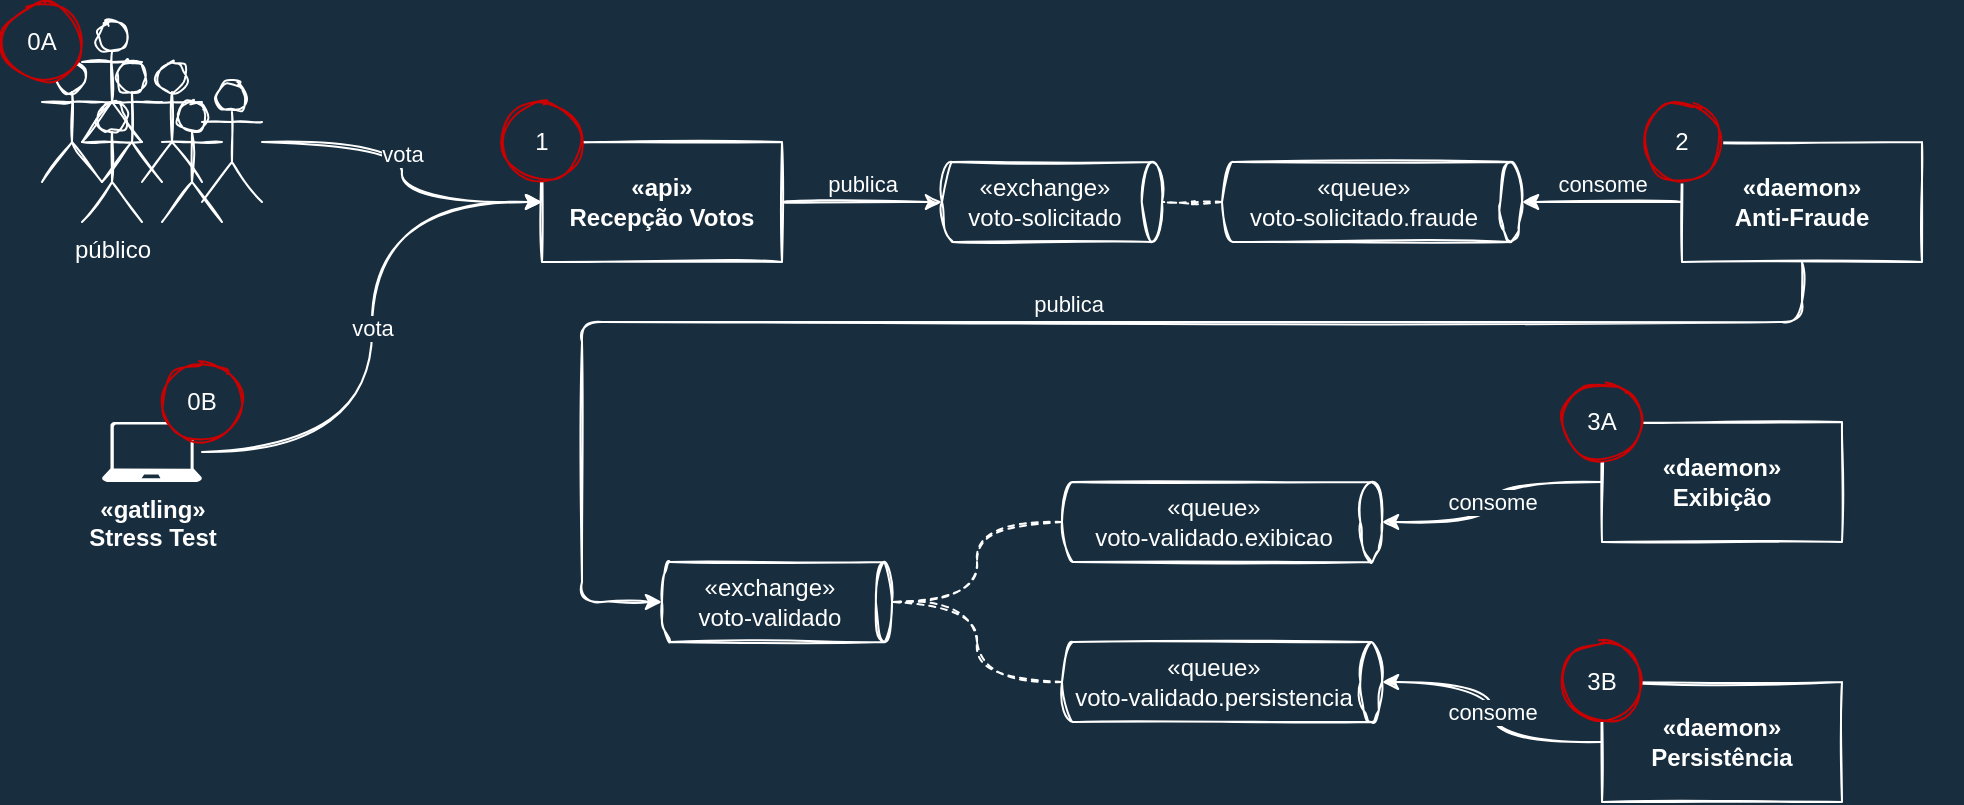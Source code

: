 <mxfile version="16.0.2" type="device"><diagram id="kZrXPYAukfN42naSWzP2" name="Page-1"><mxGraphModel dx="1154" dy="502" grid="1" gridSize="10" guides="1" tooltips="1" connect="1" arrows="1" fold="1" page="1" pageScale="1" pageWidth="1920" pageHeight="1200" background="#182E3E" math="0" shadow="0"><root><mxCell id="0"/><mxCell id="1" parent="0"/><mxCell id="z624cUgxmJaZNFVHrnX3-5" value="publica" style="edgeStyle=orthogonalEdgeStyle;curved=1;rounded=1;sketch=1;orthogonalLoop=1;jettySize=auto;html=1;fontColor=#FFFFFF;strokeColor=#FFFFFF;entryX=0.5;entryY=1;entryDx=0;entryDy=0;entryPerimeter=0;labelBackgroundColor=#182E3E;verticalAlign=bottom;" parent="1" source="z624cUgxmJaZNFVHrnX3-1" target="z624cUgxmJaZNFVHrnX3-2" edge="1"><mxGeometry relative="1" as="geometry"><mxPoint x="820" y="260.0" as="targetPoint"/></mxGeometry></mxCell><mxCell id="z624cUgxmJaZNFVHrnX3-1" value="&lt;div&gt;«api»&lt;/div&gt;Recepção Votos" style="rounded=0;whiteSpace=wrap;html=1;sketch=1;fontColor=#FFFFFF;strokeColor=#FFFFFF;fillColor=#182E3E;fontStyle=1" parent="1" vertex="1"><mxGeometry x="710" y="230" width="120" height="60" as="geometry"/></mxCell><mxCell id="z624cUgxmJaZNFVHrnX3-2" value="&lt;div&gt;«exchange»&lt;/div&gt;voto-solicitado" style="shape=cylinder3;whiteSpace=wrap;html=1;boundedLbl=1;backgroundOutline=1;size=5.069;rounded=0;sketch=1;fontColor=#FFFFFF;strokeColor=#FFFFFF;fillColor=#182E3E;direction=south;" parent="1" vertex="1"><mxGeometry x="910" y="240" width="110" height="40" as="geometry"/></mxCell><mxCell id="z624cUgxmJaZNFVHrnX3-7" style="edgeStyle=orthogonalEdgeStyle;curved=1;rounded=1;sketch=1;orthogonalLoop=1;jettySize=auto;html=1;entryX=0.5;entryY=0;entryDx=0;entryDy=0;entryPerimeter=0;fontColor=#FFFFFF;strokeColor=#FFFFFF;endArrow=none;endFill=0;dashed=1;" parent="1" source="z624cUgxmJaZNFVHrnX3-6" target="z624cUgxmJaZNFVHrnX3-2" edge="1"><mxGeometry relative="1" as="geometry"/></mxCell><mxCell id="z624cUgxmJaZNFVHrnX3-6" value="&lt;div&gt;«queue»&lt;/div&gt;voto-solicitado.fraude" style="shape=cylinder3;whiteSpace=wrap;html=1;boundedLbl=1;backgroundOutline=1;size=5.414;rounded=0;sketch=1;fontColor=#FFFFFF;strokeColor=#FFFFFF;fillColor=#182E3E;direction=south;" parent="1" vertex="1"><mxGeometry x="1050" y="240" width="150" height="40" as="geometry"/></mxCell><mxCell id="z624cUgxmJaZNFVHrnX3-8" value="&lt;div&gt;«exchange»&lt;/div&gt;voto-validado" style="shape=cylinder3;whiteSpace=wrap;html=1;boundedLbl=1;backgroundOutline=1;size=4.034;rounded=0;sketch=1;fontColor=#FFFFFF;strokeColor=#FFFFFF;fillColor=#182E3E;direction=south;" parent="1" vertex="1"><mxGeometry x="770" y="440" width="115" height="40" as="geometry"/></mxCell><mxCell id="z624cUgxmJaZNFVHrnX3-11" style="edgeStyle=orthogonalEdgeStyle;curved=1;rounded=1;sketch=1;orthogonalLoop=1;jettySize=auto;html=1;entryX=0.5;entryY=0;entryDx=0;entryDy=0;entryPerimeter=0;labelBackgroundColor=#182E3E;fontColor=#FFFFFF;strokeColor=#FFFFFF;endArrow=none;endFill=0;dashed=1;" parent="1" source="z624cUgxmJaZNFVHrnX3-9" target="z624cUgxmJaZNFVHrnX3-8" edge="1"><mxGeometry relative="1" as="geometry"/></mxCell><mxCell id="z624cUgxmJaZNFVHrnX3-9" value="&lt;div&gt;«queue»&lt;/div&gt;voto-validado.exibicao" style="shape=cylinder3;whiteSpace=wrap;html=1;boundedLbl=1;backgroundOutline=1;size=5.414;rounded=0;sketch=1;fontColor=#FFFFFF;strokeColor=#FFFFFF;fillColor=#182E3E;direction=south;" parent="1" vertex="1"><mxGeometry x="970" y="400" width="160" height="40" as="geometry"/></mxCell><mxCell id="z624cUgxmJaZNFVHrnX3-12" style="edgeStyle=orthogonalEdgeStyle;curved=1;rounded=1;sketch=1;orthogonalLoop=1;jettySize=auto;html=1;entryX=0.5;entryY=0;entryDx=0;entryDy=0;entryPerimeter=0;labelBackgroundColor=#182E3E;fontColor=#FFFFFF;strokeColor=#FFFFFF;endArrow=none;endFill=0;dashed=1;" parent="1" source="z624cUgxmJaZNFVHrnX3-10" target="z624cUgxmJaZNFVHrnX3-8" edge="1"><mxGeometry relative="1" as="geometry"/></mxCell><mxCell id="z624cUgxmJaZNFVHrnX3-10" value="&lt;div&gt;«queue»&lt;/div&gt;voto-validado.persistencia" style="shape=cylinder3;whiteSpace=wrap;html=1;boundedLbl=1;backgroundOutline=1;size=5.414;rounded=0;sketch=1;fontColor=#FFFFFF;strokeColor=#FFFFFF;fillColor=#182E3E;direction=south;" parent="1" vertex="1"><mxGeometry x="970" y="480" width="160" height="40" as="geometry"/></mxCell><mxCell id="z624cUgxmJaZNFVHrnX3-14" value="consome" style="edgeStyle=orthogonalEdgeStyle;curved=1;rounded=1;sketch=1;orthogonalLoop=1;jettySize=auto;html=1;entryX=0.5;entryY=0;entryDx=0;entryDy=0;entryPerimeter=0;labelBackgroundColor=#182E3E;fontColor=#FFFFFF;strokeColor=#FFFFFF;verticalAlign=bottom;" parent="1" source="z624cUgxmJaZNFVHrnX3-13" target="z624cUgxmJaZNFVHrnX3-6" edge="1"><mxGeometry relative="1" as="geometry"/></mxCell><mxCell id="z624cUgxmJaZNFVHrnX3-15" value="publica" style="edgeStyle=orthogonalEdgeStyle;rounded=1;sketch=1;orthogonalLoop=1;jettySize=auto;html=1;labelBackgroundColor=#182E3E;fontColor=#FFFFFF;strokeColor=#FFFFFF;exitX=0.5;exitY=1;exitDx=0;exitDy=0;entryX=0.5;entryY=1;entryDx=0;entryDy=0;entryPerimeter=0;verticalAlign=bottom;" parent="1" source="z624cUgxmJaZNFVHrnX3-13" target="z624cUgxmJaZNFVHrnX3-8" edge="1"><mxGeometry x="-0.032" relative="1" as="geometry"><mxPoint x="770" y="430" as="targetPoint"/><Array as="points"><mxPoint x="1340" y="320"/><mxPoint x="730" y="320"/><mxPoint x="730" y="460"/></Array><mxPoint as="offset"/></mxGeometry></mxCell><mxCell id="z624cUgxmJaZNFVHrnX3-13" value="&lt;div&gt;«daemon»&lt;/div&gt;Anti-Fraude" style="rounded=0;whiteSpace=wrap;html=1;sketch=1;fontColor=#FFFFFF;strokeColor=#FFFFFF;fillColor=#182E3E;fontStyle=1" parent="1" vertex="1"><mxGeometry x="1280" y="230" width="120" height="60" as="geometry"/></mxCell><mxCell id="z624cUgxmJaZNFVHrnX3-18" value="consome" style="edgeStyle=orthogonalEdgeStyle;curved=1;rounded=1;sketch=1;orthogonalLoop=1;jettySize=auto;html=1;entryX=0.5;entryY=0;entryDx=0;entryDy=0;entryPerimeter=0;labelBackgroundColor=#182E3E;fontColor=#FFFFFF;strokeColor=#FFFFFF;" parent="1" source="z624cUgxmJaZNFVHrnX3-16" target="z624cUgxmJaZNFVHrnX3-9" edge="1"><mxGeometry relative="1" as="geometry"/></mxCell><mxCell id="z624cUgxmJaZNFVHrnX3-16" value="&lt;div&gt;«daemon»&lt;/div&gt;Exibição" style="rounded=0;whiteSpace=wrap;html=1;sketch=1;fontColor=#FFFFFF;strokeColor=#FFFFFF;fillColor=#182E3E;fontStyle=1" parent="1" vertex="1"><mxGeometry x="1240" y="370" width="120" height="60" as="geometry"/></mxCell><mxCell id="z624cUgxmJaZNFVHrnX3-19" value="consome" style="edgeStyle=orthogonalEdgeStyle;curved=1;rounded=1;sketch=1;orthogonalLoop=1;jettySize=auto;html=1;labelBackgroundColor=#182E3E;fontColor=#FFFFFF;strokeColor=#FFFFFF;" parent="1" source="z624cUgxmJaZNFVHrnX3-17" target="z624cUgxmJaZNFVHrnX3-10" edge="1"><mxGeometry relative="1" as="geometry"/></mxCell><mxCell id="z624cUgxmJaZNFVHrnX3-17" value="&lt;div&gt;«daemon»&lt;/div&gt;Persistência" style="rounded=0;whiteSpace=wrap;html=1;sketch=1;fontColor=#FFFFFF;strokeColor=#FFFFFF;fillColor=#182E3E;fontStyle=1" parent="1" vertex="1"><mxGeometry x="1240" y="500" width="120" height="60" as="geometry"/></mxCell><mxCell id="z624cUgxmJaZNFVHrnX3-27" value="vota" style="edgeStyle=orthogonalEdgeStyle;rounded=1;sketch=1;orthogonalLoop=1;jettySize=auto;html=1;entryX=0;entryY=0.5;entryDx=0;entryDy=0;labelBackgroundColor=#182E3E;fontColor=#FFFFFF;endArrow=classic;endFill=1;strokeColor=#FFFFFF;verticalAlign=bottom;curved=1;" parent="1" source="z624cUgxmJaZNFVHrnX3-26" target="z624cUgxmJaZNFVHrnX3-1" edge="1"><mxGeometry relative="1" as="geometry"/></mxCell><mxCell id="z624cUgxmJaZNFVHrnX3-28" value="1" style="ellipse;whiteSpace=wrap;html=1;aspect=fixed;rounded=0;sketch=1;fontColor=#FFFFFF;strokeColor=#CC0000;fillColor=#182E3E;labelBackgroundColor=#182E3E;fillStyle=solid;" parent="1" vertex="1"><mxGeometry x="690" y="210" width="40" height="40" as="geometry"/></mxCell><mxCell id="z624cUgxmJaZNFVHrnX3-32" value="2" style="ellipse;whiteSpace=wrap;html=1;aspect=fixed;rounded=0;sketch=1;fontColor=#FFFFFF;strokeColor=#CC0000;fillColor=#182E3E;labelBackgroundColor=#182E3E;fillStyle=solid;" parent="1" vertex="1"><mxGeometry x="1260" y="210" width="40" height="40" as="geometry"/></mxCell><mxCell id="z624cUgxmJaZNFVHrnX3-33" value="3A" style="ellipse;whiteSpace=wrap;html=1;aspect=fixed;rounded=0;sketch=1;fontColor=#FFFFFF;strokeColor=#CC0000;fillColor=#182E3E;labelBackgroundColor=#182E3E;fillStyle=solid;" parent="1" vertex="1"><mxGeometry x="1220" y="350" width="40" height="40" as="geometry"/></mxCell><mxCell id="z624cUgxmJaZNFVHrnX3-34" value="3B" style="ellipse;whiteSpace=wrap;html=1;aspect=fixed;rounded=0;sketch=1;fontColor=#FFFFFF;strokeColor=#CC0000;fillColor=#182E3E;labelBackgroundColor=#182E3E;fillStyle=solid;" parent="1" vertex="1"><mxGeometry x="1220" y="480" width="40" height="40" as="geometry"/></mxCell><mxCell id="ayR4CSJCsg8O3JeAoq4n-4" value="vota" style="edgeStyle=orthogonalEdgeStyle;curved=1;rounded=0;orthogonalLoop=1;jettySize=auto;html=1;entryX=0;entryY=0.5;entryDx=0;entryDy=0;strokeColor=#FFFFFF;sketch=1;labelBackgroundColor=#182E3E;fontColor=#FFFFFF;" parent="1" source="ayR4CSJCsg8O3JeAoq4n-2" target="z624cUgxmJaZNFVHrnX3-1" edge="1"><mxGeometry relative="1" as="geometry"/></mxCell><mxCell id="ayR4CSJCsg8O3JeAoq4n-2" value="&lt;div&gt;«gatling»&lt;/div&gt;&lt;div&gt;&lt;/div&gt;Stress Test" style="sketch=0;aspect=fixed;pointerEvents=1;shadow=0;dashed=0;html=1;strokeColor=none;labelPosition=center;verticalLabelPosition=bottom;verticalAlign=top;align=center;fillColor=#FFFFFF;shape=mxgraph.azure.laptop;fillStyle=auto;fontColor=#FFFFFF;fontStyle=1" parent="1" vertex="1"><mxGeometry x="490" y="370" width="50" height="30" as="geometry"/></mxCell><mxCell id="ayR4CSJCsg8O3JeAoq4n-3" value="" style="group" parent="1" vertex="1" connectable="0"><mxGeometry x="460" y="170" width="110" height="100" as="geometry"/></mxCell><mxCell id="z624cUgxmJaZNFVHrnX3-20" value="público" style="shape=umlActor;verticalLabelPosition=bottom;verticalAlign=top;html=1;outlineConnect=0;rounded=0;sketch=1;fontColor=#FFFFFF;strokeColor=#FFFFFF;fillColor=#182E3E;" parent="ayR4CSJCsg8O3JeAoq4n-3" vertex="1"><mxGeometry x="20" y="40" width="30" height="60" as="geometry"/></mxCell><mxCell id="z624cUgxmJaZNFVHrnX3-21" value="" style="shape=umlActor;verticalLabelPosition=bottom;verticalAlign=top;html=1;outlineConnect=0;rounded=0;sketch=1;fontColor=#FFFFFF;strokeColor=#FFFFFF;fillColor=#182E3E;" parent="ayR4CSJCsg8O3JeAoq4n-3" vertex="1"><mxGeometry x="50" y="20" width="30" height="60" as="geometry"/></mxCell><mxCell id="z624cUgxmJaZNFVHrnX3-22" value="" style="shape=umlActor;verticalLabelPosition=bottom;verticalAlign=top;html=1;outlineConnect=0;rounded=0;sketch=1;fontColor=#FFFFFF;strokeColor=#FFFFFF;fillColor=#182E3E;" parent="ayR4CSJCsg8O3JeAoq4n-3" vertex="1"><mxGeometry x="60" y="40" width="30" height="60" as="geometry"/></mxCell><mxCell id="z624cUgxmJaZNFVHrnX3-23" value="" style="shape=umlActor;verticalLabelPosition=bottom;verticalAlign=top;html=1;outlineConnect=0;rounded=0;sketch=1;fontColor=#FFFFFF;strokeColor=#FFFFFF;fillColor=#182E3E;" parent="ayR4CSJCsg8O3JeAoq4n-3" vertex="1"><mxGeometry y="20" width="30" height="60" as="geometry"/></mxCell><mxCell id="z624cUgxmJaZNFVHrnX3-24" value="" style="shape=umlActor;verticalLabelPosition=bottom;verticalAlign=top;html=1;outlineConnect=0;rounded=0;sketch=1;fontColor=#FFFFFF;strokeColor=#FFFFFF;fillColor=#182E3E;" parent="ayR4CSJCsg8O3JeAoq4n-3" vertex="1"><mxGeometry x="30" y="20" width="30" height="60" as="geometry"/></mxCell><mxCell id="z624cUgxmJaZNFVHrnX3-25" value="" style="shape=umlActor;verticalLabelPosition=bottom;verticalAlign=top;html=1;outlineConnect=0;rounded=0;sketch=1;fontColor=#FFFFFF;strokeColor=#FFFFFF;fillColor=#182E3E;" parent="ayR4CSJCsg8O3JeAoq4n-3" vertex="1"><mxGeometry x="20" width="30" height="60" as="geometry"/></mxCell><mxCell id="z624cUgxmJaZNFVHrnX3-26" value="" style="shape=umlActor;verticalLabelPosition=bottom;verticalAlign=top;html=1;outlineConnect=0;rounded=0;sketch=1;fontColor=#FFFFFF;strokeColor=#FFFFFF;fillColor=#182E3E;" parent="ayR4CSJCsg8O3JeAoq4n-3" vertex="1"><mxGeometry x="80" y="30" width="30" height="60" as="geometry"/></mxCell><mxCell id="ayR4CSJCsg8O3JeAoq4n-10" value="0A" style="ellipse;whiteSpace=wrap;html=1;aspect=fixed;rounded=0;sketch=1;fontColor=#FFFFFF;strokeColor=#CC0000;fillColor=#182E3E;labelBackgroundColor=#182E3E;fillStyle=solid;" parent="ayR4CSJCsg8O3JeAoq4n-3" vertex="1"><mxGeometry x="-20" y="-10" width="40" height="40" as="geometry"/></mxCell><mxCell id="ayR4CSJCsg8O3JeAoq4n-5" value="" style="shape=image;verticalLabelPosition=bottom;labelBackgroundColor=#ffffff;verticalAlign=top;aspect=fixed;imageAspect=0;image=https://pbs.twimg.com/profile_images/1529573586582884355/30xF9TUB_400x400.jpg;" parent="1" vertex="1"><mxGeometry x="460" y="330" width="50" height="50" as="geometry"/></mxCell><mxCell id="ayR4CSJCsg8O3JeAoq4n-6" value="" style="shape=image;verticalLabelPosition=bottom;labelBackgroundColor=#ffffff;verticalAlign=top;aspect=fixed;imageAspect=0;image=https://pbs.twimg.com/profile_images/1492131716814802946/YgMHbT15_400x400.jpg;" parent="1" vertex="1"><mxGeometry x="810" y="190" width="50" height="50" as="geometry"/></mxCell><mxCell id="ayR4CSJCsg8O3JeAoq4n-7" value="" style="shape=image;verticalLabelPosition=bottom;labelBackgroundColor=#ffffff;verticalAlign=top;aspect=fixed;imageAspect=0;image=https://pbs.twimg.com/profile_images/1471668077767102468/jrV6knc0_400x400.jpg;" parent="1" vertex="1"><mxGeometry x="1330" y="470" width="50" height="50" as="geometry"/></mxCell><mxCell id="ayR4CSJCsg8O3JeAoq4n-8" value="" style="shape=image;verticalLabelPosition=bottom;labelBackgroundColor=#ffffff;verticalAlign=top;aspect=fixed;imageAspect=0;image=https://pbs.twimg.com/profile_images/1510674860019793924/1ix9PXYj_400x400.jpg;" parent="1" vertex="1"><mxGeometry x="1330" y="340" width="50" height="50" as="geometry"/></mxCell><mxCell id="ayR4CSJCsg8O3JeAoq4n-9" value="" style="shape=image;verticalLabelPosition=bottom;labelBackgroundColor=#ffffff;verticalAlign=top;aspect=fixed;imageAspect=0;image=https://pbs.twimg.com/profile_images/1528361316045537281/qi67fEt8_400x400.jpg;" parent="1" vertex="1"><mxGeometry x="1370" y="200" width="50" height="50" as="geometry"/></mxCell><mxCell id="ayR4CSJCsg8O3JeAoq4n-11" value="0B" style="ellipse;whiteSpace=wrap;html=1;aspect=fixed;rounded=0;sketch=1;fontColor=#FFFFFF;strokeColor=#CC0000;fillColor=#182E3E;labelBackgroundColor=#182E3E;fillStyle=solid;" parent="1" vertex="1"><mxGeometry x="520" y="340" width="40" height="40" as="geometry"/></mxCell></root></mxGraphModel></diagram></mxfile>